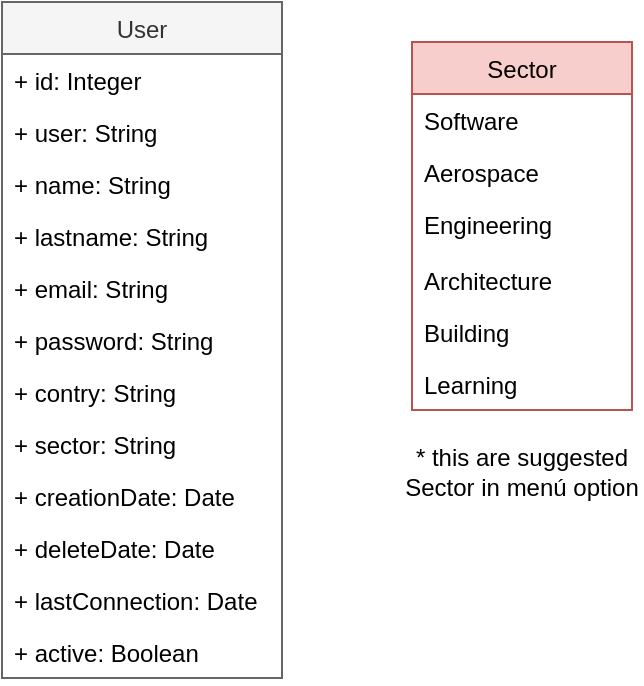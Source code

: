<mxfile version="13.9.9" type="device" pages="5"><diagram id="QeAQc4F-hPcIqbh7cnHb" name="User"><mxGraphModel dx="1422" dy="822" grid="1" gridSize="10" guides="1" tooltips="1" connect="1" arrows="1" fold="1" page="1" pageScale="1" pageWidth="1169" pageHeight="827" math="0" shadow="0"><root><mxCell id="2zKGR0snWp0ljGF1earu-0"/><mxCell id="2zKGR0snWp0ljGF1earu-1" parent="2zKGR0snWp0ljGF1earu-0"/><mxCell id="2zKGR0snWp0ljGF1earu-2" value="User" style="swimlane;fontStyle=0;childLayout=stackLayout;horizontal=1;startSize=26;fillColor=#f5f5f5;horizontalStack=0;resizeParent=1;resizeParentMax=0;resizeLast=0;collapsible=1;marginBottom=0;strokeColor=#666666;fontColor=#333333;" parent="2zKGR0snWp0ljGF1earu-1" vertex="1"><mxGeometry x="480" y="210" width="140" height="338" as="geometry"/></mxCell><mxCell id="2zKGR0snWp0ljGF1earu-3" value="+ id: Integer" style="text;strokeColor=none;fillColor=none;align=left;verticalAlign=top;spacingLeft=4;spacingRight=4;overflow=hidden;rotatable=0;points=[[0,0.5],[1,0.5]];portConstraint=eastwest;" parent="2zKGR0snWp0ljGF1earu-2" vertex="1"><mxGeometry y="26" width="140" height="26" as="geometry"/></mxCell><mxCell id="AiK3-rZizQGsiKXogumQ-0" value="+ user: String" style="text;strokeColor=none;fillColor=none;align=left;verticalAlign=top;spacingLeft=4;spacingRight=4;overflow=hidden;rotatable=0;points=[[0,0.5],[1,0.5]];portConstraint=eastwest;" parent="2zKGR0snWp0ljGF1earu-2" vertex="1"><mxGeometry y="52" width="140" height="26" as="geometry"/></mxCell><mxCell id="2zKGR0snWp0ljGF1earu-4" value="+ name: String" style="text;strokeColor=none;fillColor=none;align=left;verticalAlign=top;spacingLeft=4;spacingRight=4;overflow=hidden;rotatable=0;points=[[0,0.5],[1,0.5]];portConstraint=eastwest;" parent="2zKGR0snWp0ljGF1earu-2" vertex="1"><mxGeometry y="78" width="140" height="26" as="geometry"/></mxCell><mxCell id="2zKGR0snWp0ljGF1earu-5" value="+ lastname: String" style="text;strokeColor=none;fillColor=none;align=left;verticalAlign=top;spacingLeft=4;spacingRight=4;overflow=hidden;rotatable=0;points=[[0,0.5],[1,0.5]];portConstraint=eastwest;" parent="2zKGR0snWp0ljGF1earu-2" vertex="1"><mxGeometry y="104" width="140" height="26" as="geometry"/></mxCell><mxCell id="2zKGR0snWp0ljGF1earu-6" value="+ email: String" style="text;strokeColor=none;fillColor=none;align=left;verticalAlign=top;spacingLeft=4;spacingRight=4;overflow=hidden;rotatable=0;points=[[0,0.5],[1,0.5]];portConstraint=eastwest;" parent="2zKGR0snWp0ljGF1earu-2" vertex="1"><mxGeometry y="130" width="140" height="26" as="geometry"/></mxCell><mxCell id="2zKGR0snWp0ljGF1earu-7" value="+ password: String" style="text;strokeColor=none;fillColor=none;align=left;verticalAlign=top;spacingLeft=4;spacingRight=4;overflow=hidden;rotatable=0;points=[[0,0.5],[1,0.5]];portConstraint=eastwest;" parent="2zKGR0snWp0ljGF1earu-2" vertex="1"><mxGeometry y="156" width="140" height="26" as="geometry"/></mxCell><mxCell id="2zKGR0snWp0ljGF1earu-8" value="+ contry: String" style="text;strokeColor=none;fillColor=none;align=left;verticalAlign=top;spacingLeft=4;spacingRight=4;overflow=hidden;rotatable=0;points=[[0,0.5],[1,0.5]];portConstraint=eastwest;" parent="2zKGR0snWp0ljGF1earu-2" vertex="1"><mxGeometry y="182" width="140" height="26" as="geometry"/></mxCell><mxCell id="2zKGR0snWp0ljGF1earu-9" value="+ sector: String" style="text;strokeColor=none;fillColor=none;align=left;verticalAlign=top;spacingLeft=4;spacingRight=4;overflow=hidden;rotatable=0;points=[[0,0.5],[1,0.5]];portConstraint=eastwest;" parent="2zKGR0snWp0ljGF1earu-2" vertex="1"><mxGeometry y="208" width="140" height="26" as="geometry"/></mxCell><mxCell id="2zKGR0snWp0ljGF1earu-10" value="+ creationDate: Date" style="text;strokeColor=none;fillColor=none;align=left;verticalAlign=top;spacingLeft=4;spacingRight=4;overflow=hidden;rotatable=0;points=[[0,0.5],[1,0.5]];portConstraint=eastwest;" parent="2zKGR0snWp0ljGF1earu-2" vertex="1"><mxGeometry y="234" width="140" height="26" as="geometry"/></mxCell><mxCell id="2zKGR0snWp0ljGF1earu-11" value="+ deleteDate: Date" style="text;strokeColor=none;fillColor=none;align=left;verticalAlign=top;spacingLeft=4;spacingRight=4;overflow=hidden;rotatable=0;points=[[0,0.5],[1,0.5]];portConstraint=eastwest;" parent="2zKGR0snWp0ljGF1earu-2" vertex="1"><mxGeometry y="260" width="140" height="26" as="geometry"/></mxCell><mxCell id="Ho1nf7mjrh4tttkNBZVN-0" value="+ lastConnection: Date" style="text;strokeColor=none;fillColor=none;align=left;verticalAlign=top;spacingLeft=4;spacingRight=4;overflow=hidden;rotatable=0;points=[[0,0.5],[1,0.5]];portConstraint=eastwest;" vertex="1" parent="2zKGR0snWp0ljGF1earu-2"><mxGeometry y="286" width="140" height="26" as="geometry"/></mxCell><mxCell id="ekY28oJnOrsIZ8JPK1CQ-0" value="+ active: Boolean" style="text;strokeColor=none;fillColor=none;align=left;verticalAlign=top;spacingLeft=4;spacingRight=4;overflow=hidden;rotatable=0;points=[[0,0.5],[1,0.5]];portConstraint=eastwest;" vertex="1" parent="2zKGR0snWp0ljGF1earu-2"><mxGeometry y="312" width="140" height="26" as="geometry"/></mxCell><mxCell id="y8k6cLpCX_ZOD7Cq4UWS-0" value="Sector" style="swimlane;fontStyle=0;childLayout=stackLayout;horizontal=1;startSize=26;fillColor=#f8cecc;horizontalStack=0;resizeParent=1;resizeParentMax=0;resizeLast=0;collapsible=1;marginBottom=0;strokeColor=#b85450;" parent="2zKGR0snWp0ljGF1earu-1" vertex="1"><mxGeometry x="685" y="230" width="110" height="184" as="geometry"/></mxCell><mxCell id="y8k6cLpCX_ZOD7Cq4UWS-1" value="Software" style="text;strokeColor=none;fillColor=none;align=left;verticalAlign=top;spacingLeft=4;spacingRight=4;overflow=hidden;rotatable=0;points=[[0,0.5],[1,0.5]];portConstraint=eastwest;" parent="y8k6cLpCX_ZOD7Cq4UWS-0" vertex="1"><mxGeometry y="26" width="110" height="26" as="geometry"/></mxCell><mxCell id="y8k6cLpCX_ZOD7Cq4UWS-2" value="Aerospace" style="text;strokeColor=none;fillColor=none;align=left;verticalAlign=top;spacingLeft=4;spacingRight=4;overflow=hidden;rotatable=0;points=[[0,0.5],[1,0.5]];portConstraint=eastwest;" parent="y8k6cLpCX_ZOD7Cq4UWS-0" vertex="1"><mxGeometry y="52" width="110" height="26" as="geometry"/></mxCell><mxCell id="y8k6cLpCX_ZOD7Cq4UWS-3" value="Engineering" style="text;strokeColor=none;fillColor=none;align=left;verticalAlign=top;spacingLeft=4;spacingRight=4;overflow=hidden;rotatable=0;points=[[0,0.5],[1,0.5]];portConstraint=eastwest;" parent="y8k6cLpCX_ZOD7Cq4UWS-0" vertex="1"><mxGeometry y="78" width="110" height="28" as="geometry"/></mxCell><mxCell id="y8k6cLpCX_ZOD7Cq4UWS-4" value="Architecture" style="text;strokeColor=none;fillColor=none;align=left;verticalAlign=top;spacingLeft=4;spacingRight=4;overflow=hidden;rotatable=0;points=[[0,0.5],[1,0.5]];portConstraint=eastwest;" parent="y8k6cLpCX_ZOD7Cq4UWS-0" vertex="1"><mxGeometry y="106" width="110" height="26" as="geometry"/></mxCell><mxCell id="y8k6cLpCX_ZOD7Cq4UWS-5" value="Building" style="text;strokeColor=none;fillColor=none;align=left;verticalAlign=top;spacingLeft=4;spacingRight=4;overflow=hidden;rotatable=0;points=[[0,0.5],[1,0.5]];portConstraint=eastwest;" parent="y8k6cLpCX_ZOD7Cq4UWS-0" vertex="1"><mxGeometry y="132" width="110" height="26" as="geometry"/></mxCell><mxCell id="3b5VIFfI4n8Z-ocIUObY-0" value="Learning" style="text;strokeColor=none;fillColor=none;align=left;verticalAlign=top;spacingLeft=4;spacingRight=4;overflow=hidden;rotatable=0;points=[[0,0.5],[1,0.5]];portConstraint=eastwest;" parent="y8k6cLpCX_ZOD7Cq4UWS-0" vertex="1"><mxGeometry y="158" width="110" height="26" as="geometry"/></mxCell><mxCell id="y8k6cLpCX_ZOD7Cq4UWS-10" value="* this are suggested Sector in menú option" style="text;html=1;strokeColor=none;fillColor=none;align=center;verticalAlign=middle;whiteSpace=wrap;rounded=0;" parent="2zKGR0snWp0ljGF1earu-1" vertex="1"><mxGeometry x="680" y="430" width="120" height="30" as="geometry"/></mxCell></root></mxGraphModel></diagram><diagram id="zDwGq-0rWjnwstXiAQmH" name="Organization"><mxGraphModel dx="1422" dy="822" grid="1" gridSize="10" guides="1" tooltips="1" connect="1" arrows="1" fold="1" page="1" pageScale="1" pageWidth="1169" pageHeight="827" math="0" shadow="0"><root><mxCell id="0"/><mxCell id="1" parent="0"/><mxCell id="w6Fxamscwxf3SpJmZ4T3-1" value="Project" style="swimlane;fontStyle=0;childLayout=stackLayout;horizontal=1;startSize=26;fillColor=#f5f5f5;horizontalStack=0;resizeParent=1;resizeParentMax=0;resizeLast=0;collapsible=1;marginBottom=0;strokeColor=#666666;fontColor=#333333;" parent="1" vertex="1"><mxGeometry x="755" y="552" width="140" height="52" as="geometry"/></mxCell><mxCell id="ajEwqI18353GTU81wMMK-5" style="edgeStyle=orthogonalEdgeStyle;rounded=0;orthogonalLoop=1;jettySize=auto;html=1;endArrow=none;endFill=0;" parent="1" source="w6Fxamscwxf3SpJmZ4T3-7" target="w6Fxamscwxf3SpJmZ4T3-19" edge="1"><mxGeometry relative="1" as="geometry"/></mxCell><mxCell id="2QuMtqzEbBVjSWZZ6N-9-7" value="contains a" style="edgeLabel;html=1;align=center;verticalAlign=middle;resizable=0;points=[];" parent="ajEwqI18353GTU81wMMK-5" vertex="1" connectable="0"><mxGeometry x="-0.245" y="-3" relative="1" as="geometry"><mxPoint x="3" y="11" as="offset"/></mxGeometry></mxCell><mxCell id="w6Fxamscwxf3SpJmZ4T3-7" value="Organization" style="swimlane;fontStyle=0;childLayout=stackLayout;horizontal=1;startSize=26;fillColor=#f5f5f5;horizontalStack=0;resizeParent=1;resizeParentMax=0;resizeLast=0;collapsible=1;marginBottom=0;strokeColor=#666666;fontColor=#333333;" parent="1" vertex="1"><mxGeometry x="455" y="206" width="140" height="182" as="geometry"/></mxCell><mxCell id="w6Fxamscwxf3SpJmZ4T3-42" value="+ id: Integer" style="text;strokeColor=none;fillColor=none;align=left;verticalAlign=top;spacingLeft=4;spacingRight=4;overflow=hidden;rotatable=0;points=[[0,0.5],[1,0.5]];portConstraint=eastwest;" parent="w6Fxamscwxf3SpJmZ4T3-7" vertex="1"><mxGeometry y="26" width="140" height="26" as="geometry"/></mxCell><mxCell id="w6Fxamscwxf3SpJmZ4T3-8" value="+ name: String" style="text;strokeColor=none;fillColor=none;align=left;verticalAlign=top;spacingLeft=4;spacingRight=4;overflow=hidden;rotatable=0;points=[[0,0.5],[1,0.5]];portConstraint=eastwest;" parent="w6Fxamscwxf3SpJmZ4T3-7" vertex="1"><mxGeometry y="52" width="140" height="26" as="geometry"/></mxCell><mxCell id="w6Fxamscwxf3SpJmZ4T3-9" value="+ description: String" style="text;strokeColor=none;fillColor=none;align=left;verticalAlign=top;spacingLeft=4;spacingRight=4;overflow=hidden;rotatable=0;points=[[0,0.5],[1,0.5]];portConstraint=eastwest;" parent="w6Fxamscwxf3SpJmZ4T3-7" vertex="1"><mxGeometry y="78" width="140" height="26" as="geometry"/></mxCell><mxCell id="w6Fxamscwxf3SpJmZ4T3-17" value="+ sector: String" style="text;strokeColor=none;fillColor=none;align=left;verticalAlign=top;spacingLeft=4;spacingRight=4;overflow=hidden;rotatable=0;points=[[0,0.5],[1,0.5]];portConstraint=eastwest;" parent="w6Fxamscwxf3SpJmZ4T3-7" vertex="1"><mxGeometry y="104" width="140" height="26" as="geometry"/></mxCell><mxCell id="w6Fxamscwxf3SpJmZ4T3-11" value="+ creationDate: Date" style="text;strokeColor=none;fillColor=none;align=left;verticalAlign=top;spacingLeft=4;spacingRight=4;overflow=hidden;rotatable=0;points=[[0,0.5],[1,0.5]];portConstraint=eastwest;" parent="w6Fxamscwxf3SpJmZ4T3-7" vertex="1"><mxGeometry y="130" width="140" height="26" as="geometry"/></mxCell><mxCell id="w6Fxamscwxf3SpJmZ4T3-13" value="+ deleteDate: Date" style="text;strokeColor=none;fillColor=none;align=left;verticalAlign=top;spacingLeft=4;spacingRight=4;overflow=hidden;rotatable=0;points=[[0,0.5],[1,0.5]];portConstraint=eastwest;" parent="w6Fxamscwxf3SpJmZ4T3-7" vertex="1"><mxGeometry y="156" width="140" height="26" as="geometry"/></mxCell><mxCell id="w6Fxamscwxf3SpJmZ4T3-19" value="Team" style="swimlane;fontStyle=0;childLayout=stackLayout;horizontal=1;startSize=26;fillColor=#f5f5f5;horizontalStack=0;resizeParent=1;resizeParentMax=0;resizeLast=0;collapsible=1;marginBottom=0;strokeColor=#666666;fontColor=#333333;" parent="1" vertex="1"><mxGeometry x="455" y="498" width="140" height="156" as="geometry"/></mxCell><mxCell id="w6Fxamscwxf3SpJmZ4T3-41" value="+ id: Integer" style="text;strokeColor=none;fillColor=none;align=left;verticalAlign=top;spacingLeft=4;spacingRight=4;overflow=hidden;rotatable=0;points=[[0,0.5],[1,0.5]];portConstraint=eastwest;" parent="w6Fxamscwxf3SpJmZ4T3-19" vertex="1"><mxGeometry y="26" width="140" height="26" as="geometry"/></mxCell><mxCell id="w6Fxamscwxf3SpJmZ4T3-20" value="+ name: String" style="text;strokeColor=none;fillColor=none;align=left;verticalAlign=top;spacingLeft=4;spacingRight=4;overflow=hidden;rotatable=0;points=[[0,0.5],[1,0.5]];portConstraint=eastwest;" parent="w6Fxamscwxf3SpJmZ4T3-19" vertex="1"><mxGeometry y="52" width="140" height="26" as="geometry"/></mxCell><mxCell id="w6Fxamscwxf3SpJmZ4T3-21" value="+ description: String" style="text;strokeColor=none;fillColor=none;align=left;verticalAlign=top;spacingLeft=4;spacingRight=4;overflow=hidden;rotatable=0;points=[[0,0.5],[1,0.5]];portConstraint=eastwest;" parent="w6Fxamscwxf3SpJmZ4T3-19" vertex="1"><mxGeometry y="78" width="140" height="26" as="geometry"/></mxCell><mxCell id="w6Fxamscwxf3SpJmZ4T3-23" value="+ creationDate: Date" style="text;strokeColor=none;fillColor=none;align=left;verticalAlign=top;spacingLeft=4;spacingRight=4;overflow=hidden;rotatable=0;points=[[0,0.5],[1,0.5]];portConstraint=eastwest;" parent="w6Fxamscwxf3SpJmZ4T3-19" vertex="1"><mxGeometry y="104" width="140" height="26" as="geometry"/></mxCell><mxCell id="w6Fxamscwxf3SpJmZ4T3-25" value="+ deleteDate: Date" style="text;strokeColor=none;fillColor=none;align=left;verticalAlign=top;spacingLeft=4;spacingRight=4;overflow=hidden;rotatable=0;points=[[0,0.5],[1,0.5]];portConstraint=eastwest;" parent="w6Fxamscwxf3SpJmZ4T3-19" vertex="1"><mxGeometry y="130" width="140" height="26" as="geometry"/></mxCell><mxCell id="ajEwqI18353GTU81wMMK-6" style="edgeStyle=orthogonalEdgeStyle;rounded=0;orthogonalLoop=1;jettySize=auto;html=1;endArrow=none;endFill=0;" parent="1" target="w6Fxamscwxf3SpJmZ4T3-1" edge="1"><mxGeometry relative="1" as="geometry"><mxPoint x="595" y="578" as="sourcePoint"/><mxPoint x="760" y="578" as="targetPoint"/><Array as="points"/></mxGeometry></mxCell><mxCell id="2QuMtqzEbBVjSWZZ6N-9-8" value="related with" style="edgeLabel;html=1;align=center;verticalAlign=middle;resizable=0;points=[];" parent="ajEwqI18353GTU81wMMK-6" vertex="1" connectable="0"><mxGeometry x="0.292" y="-2" relative="1" as="geometry"><mxPoint x="-24" y="-3" as="offset"/></mxGeometry></mxCell><mxCell id="Bg-ncDs43IGmmwsWiRb1-3" value="1" style="text;html=1;align=center;verticalAlign=middle;resizable=0;points=[];autosize=1;" parent="1" vertex="1"><mxGeometry x="505" y="389" width="20" height="20" as="geometry"/></mxCell><mxCell id="Bg-ncDs43IGmmwsWiRb1-4" value="0..*" style="text;html=1;align=center;verticalAlign=middle;resizable=0;points=[];autosize=1;" parent="1" vertex="1"><mxGeometry x="525" y="478" width="30" height="20" as="geometry"/></mxCell><mxCell id="Bg-ncDs43IGmmwsWiRb1-5" value="1" style="text;html=1;align=center;verticalAlign=middle;resizable=0;points=[];autosize=1;" parent="1" vertex="1"><mxGeometry x="595" y="557" width="20" height="20" as="geometry"/></mxCell><mxCell id="Bg-ncDs43IGmmwsWiRb1-6" value="0..*" style="text;html=1;align=center;verticalAlign=middle;resizable=0;points=[];autosize=1;" parent="1" vertex="1"><mxGeometry x="725" y="577" width="30" height="20" as="geometry"/></mxCell><mxCell id="2QuMtqzEbBVjSWZZ6N-9-4" style="edgeStyle=orthogonalEdgeStyle;rounded=0;orthogonalLoop=1;jettySize=auto;html=1;endArrow=none;endFill=0;" parent="1" source="2QuMtqzEbBVjSWZZ6N-9-3" edge="1"><mxGeometry relative="1" as="geometry"><mxPoint x="455" y="340" as="targetPoint"/></mxGeometry></mxCell><mxCell id="2QuMtqzEbBVjSWZZ6N-9-5" value="managed by" style="edgeLabel;html=1;align=center;verticalAlign=middle;resizable=0;points=[];" parent="2QuMtqzEbBVjSWZZ6N-9-4" vertex="1" connectable="0"><mxGeometry x="-0.2" y="2" relative="1" as="geometry"><mxPoint x="16" y="2" as="offset"/></mxGeometry></mxCell><mxCell id="2QuMtqzEbBVjSWZZ6N-9-3" value="User" style="swimlane;fontStyle=0;childLayout=stackLayout;horizontal=1;startSize=26;fillColor=#f5f5f5;horizontalStack=0;resizeParent=1;resizeParentMax=0;resizeLast=0;collapsible=1;marginBottom=0;strokeColor=#666666;fontColor=#333333;" parent="1" vertex="1"><mxGeometry x="160" y="314" width="140" height="52" as="geometry"/></mxCell><mxCell id="2QuMtqzEbBVjSWZZ6N-9-9" value="1..*" style="text;html=1;align=center;verticalAlign=middle;resizable=0;points=[];autosize=1;" parent="1" vertex="1"><mxGeometry x="300" y="316" width="30" height="20" as="geometry"/></mxCell><mxCell id="2QuMtqzEbBVjSWZZ6N-9-10" value="0..*" style="text;html=1;align=center;verticalAlign=middle;resizable=0;points=[];autosize=1;" parent="1" vertex="1"><mxGeometry x="425" y="346" width="30" height="20" as="geometry"/></mxCell><mxCell id="oN6eHKCNNEaakS2BqbJ6-66" style="edgeStyle=orthogonalEdgeStyle;rounded=0;orthogonalLoop=1;jettySize=auto;html=1;endArrow=none;endFill=0;" parent="1" source="oN6eHKCNNEaakS2BqbJ6-68" edge="1"><mxGeometry relative="1" as="geometry"><mxPoint x="455" y="252" as="targetPoint"/></mxGeometry></mxCell><mxCell id="oN6eHKCNNEaakS2BqbJ6-67" value="admin" style="edgeLabel;html=1;align=center;verticalAlign=middle;resizable=0;points=[];" parent="oN6eHKCNNEaakS2BqbJ6-66" vertex="1" connectable="0"><mxGeometry x="-0.2" y="2" relative="1" as="geometry"><mxPoint x="16" y="2" as="offset"/></mxGeometry></mxCell><mxCell id="oN6eHKCNNEaakS2BqbJ6-68" value="User" style="swimlane;fontStyle=0;childLayout=stackLayout;horizontal=1;startSize=26;fillColor=#f5f5f5;horizontalStack=0;resizeParent=1;resizeParentMax=0;resizeLast=0;collapsible=1;marginBottom=0;strokeColor=#666666;fontColor=#333333;" parent="1" vertex="1"><mxGeometry x="160" y="226" width="140" height="52" as="geometry"/></mxCell><mxCell id="oN6eHKCNNEaakS2BqbJ6-69" value="1" style="text;html=1;align=center;verticalAlign=middle;resizable=0;points=[];autosize=1;" parent="1" vertex="1"><mxGeometry x="301" y="230" width="20" height="20" as="geometry"/></mxCell><mxCell id="oN6eHKCNNEaakS2BqbJ6-70" value="0..*" style="text;html=1;align=center;verticalAlign=middle;resizable=0;points=[];autosize=1;" parent="1" vertex="1"><mxGeometry x="425" y="258" width="30" height="20" as="geometry"/></mxCell><mxCell id="oN6eHKCNNEaakS2BqbJ6-71" style="edgeStyle=orthogonalEdgeStyle;rounded=0;orthogonalLoop=1;jettySize=auto;html=1;endArrow=none;endFill=0;" parent="1" source="oN6eHKCNNEaakS2BqbJ6-73" edge="1"><mxGeometry relative="1" as="geometry"><mxPoint x="455" y="624" as="targetPoint"/></mxGeometry></mxCell><mxCell id="oN6eHKCNNEaakS2BqbJ6-72" value="managed by" style="edgeLabel;html=1;align=center;verticalAlign=middle;resizable=0;points=[];" parent="oN6eHKCNNEaakS2BqbJ6-71" vertex="1" connectable="0"><mxGeometry x="-0.2" y="2" relative="1" as="geometry"><mxPoint x="16" y="2" as="offset"/></mxGeometry></mxCell><mxCell id="oN6eHKCNNEaakS2BqbJ6-73" value="User" style="swimlane;fontStyle=0;childLayout=stackLayout;horizontal=1;startSize=26;fillColor=#f5f5f5;horizontalStack=0;resizeParent=1;resizeParentMax=0;resizeLast=0;collapsible=1;marginBottom=0;strokeColor=#666666;fontColor=#333333;" parent="1" vertex="1"><mxGeometry x="160" y="598" width="140" height="52" as="geometry"/></mxCell><mxCell id="oN6eHKCNNEaakS2BqbJ6-74" value="1..*" style="text;html=1;align=center;verticalAlign=middle;resizable=0;points=[];autosize=1;" parent="1" vertex="1"><mxGeometry x="300" y="600" width="30" height="20" as="geometry"/></mxCell><mxCell id="oN6eHKCNNEaakS2BqbJ6-75" value="0..*" style="text;html=1;align=center;verticalAlign=middle;resizable=0;points=[];autosize=1;" parent="1" vertex="1"><mxGeometry x="425" y="630" width="30" height="20" as="geometry"/></mxCell><mxCell id="oN6eHKCNNEaakS2BqbJ6-76" style="edgeStyle=orthogonalEdgeStyle;rounded=0;orthogonalLoop=1;jettySize=auto;html=1;endArrow=none;endFill=0;" parent="1" source="oN6eHKCNNEaakS2BqbJ6-78" edge="1"><mxGeometry relative="1" as="geometry"><mxPoint x="455" y="536" as="targetPoint"/></mxGeometry></mxCell><mxCell id="oN6eHKCNNEaakS2BqbJ6-77" value="admin" style="edgeLabel;html=1;align=center;verticalAlign=middle;resizable=0;points=[];" parent="oN6eHKCNNEaakS2BqbJ6-76" vertex="1" connectable="0"><mxGeometry x="-0.2" y="2" relative="1" as="geometry"><mxPoint x="16" y="2" as="offset"/></mxGeometry></mxCell><mxCell id="oN6eHKCNNEaakS2BqbJ6-78" value="User" style="swimlane;fontStyle=0;childLayout=stackLayout;horizontal=1;startSize=26;fillColor=#f5f5f5;horizontalStack=0;resizeParent=1;resizeParentMax=0;resizeLast=0;collapsible=1;marginBottom=0;strokeColor=#666666;fontColor=#333333;" parent="1" vertex="1"><mxGeometry x="160" y="510" width="140" height="52" as="geometry"/></mxCell><mxCell id="oN6eHKCNNEaakS2BqbJ6-79" value="1" style="text;html=1;align=center;verticalAlign=middle;resizable=0;points=[];autosize=1;" parent="1" vertex="1"><mxGeometry x="301" y="514" width="20" height="20" as="geometry"/></mxCell><mxCell id="oN6eHKCNNEaakS2BqbJ6-80" value="0..*" style="text;html=1;align=center;verticalAlign=middle;resizable=0;points=[];autosize=1;" parent="1" vertex="1"><mxGeometry x="425" y="542" width="30" height="20" as="geometry"/></mxCell></root></mxGraphModel></diagram><diagram id="aAD5FpTcuQWorR2Qaccq" name="Project"><mxGraphModel dx="981" dy="567" grid="1" gridSize="10" guides="1" tooltips="1" connect="1" arrows="1" fold="1" page="1" pageScale="1" pageWidth="1169" pageHeight="827" math="0" shadow="0"><root><mxCell id="RVRJavgHBgiwfWzq-UEw-0"/><mxCell id="RVRJavgHBgiwfWzq-UEw-1" parent="RVRJavgHBgiwfWzq-UEw-0"/><mxCell id="tGUXG2Q5FtMyBdVq-VF6-19" style="edgeStyle=orthogonalEdgeStyle;rounded=0;orthogonalLoop=1;jettySize=auto;html=1;endArrow=none;endFill=0;" parent="RVRJavgHBgiwfWzq-UEw-1" source="tGUXG2Q5FtMyBdVq-VF6-4" target="tGUXG2Q5FtMyBdVq-VF6-11" edge="1"><mxGeometry relative="1" as="geometry"><Array as="points"><mxPoint x="420" y="380"/><mxPoint x="420" y="380"/></Array></mxGeometry></mxCell><mxCell id="WKVfi1PNk77kgd2Bz7KQ-0" value="segmented in" style="edgeLabel;html=1;align=center;verticalAlign=middle;resizable=0;points=[];" parent="tGUXG2Q5FtMyBdVq-VF6-19" vertex="1" connectable="0"><mxGeometry x="-0.279" y="-1" relative="1" as="geometry"><mxPoint x="0.97" y="8.43" as="offset"/></mxGeometry></mxCell><mxCell id="tGUXG2Q5FtMyBdVq-VF6-4" value="Project" style="swimlane;fontStyle=0;childLayout=stackLayout;horizontal=1;startSize=26;fillColor=#f5f5f5;horizontalStack=0;resizeParent=1;resizeParentMax=0;resizeLast=0;collapsible=1;marginBottom=0;strokeColor=#666666;fontColor=#333333;" parent="RVRJavgHBgiwfWzq-UEw-1" vertex="1"><mxGeometry x="350" y="167" width="140" height="182" as="geometry"/></mxCell><mxCell id="tGUXG2Q5FtMyBdVq-VF6-5" value="+ id: Integer" style="text;strokeColor=none;fillColor=none;align=left;verticalAlign=top;spacingLeft=4;spacingRight=4;overflow=hidden;rotatable=0;points=[[0,0.5],[1,0.5]];portConstraint=eastwest;" parent="tGUXG2Q5FtMyBdVq-VF6-4" vertex="1"><mxGeometry y="26" width="140" height="26" as="geometry"/></mxCell><mxCell id="tGUXG2Q5FtMyBdVq-VF6-6" value="+ name: String" style="text;strokeColor=none;fillColor=none;align=left;verticalAlign=top;spacingLeft=4;spacingRight=4;overflow=hidden;rotatable=0;points=[[0,0.5],[1,0.5]];portConstraint=eastwest;" parent="tGUXG2Q5FtMyBdVq-VF6-4" vertex="1"><mxGeometry y="52" width="140" height="26" as="geometry"/></mxCell><mxCell id="tGUXG2Q5FtMyBdVq-VF6-7" value="+ description: String" style="text;strokeColor=none;fillColor=none;align=left;verticalAlign=top;spacingLeft=4;spacingRight=4;overflow=hidden;rotatable=0;points=[[0,0.5],[1,0.5]];portConstraint=eastwest;" parent="tGUXG2Q5FtMyBdVq-VF6-4" vertex="1"><mxGeometry y="78" width="140" height="26" as="geometry"/></mxCell><mxCell id="tGUXG2Q5FtMyBdVq-VF6-8" value="+ creationDate: Date" style="text;strokeColor=none;fillColor=none;align=left;verticalAlign=top;spacingLeft=4;spacingRight=4;overflow=hidden;rotatable=0;points=[[0,0.5],[1,0.5]];portConstraint=eastwest;" parent="tGUXG2Q5FtMyBdVq-VF6-4" vertex="1"><mxGeometry y="104" width="140" height="26" as="geometry"/></mxCell><mxCell id="tGUXG2Q5FtMyBdVq-VF6-9" value="+ deleteDate: Date" style="text;strokeColor=none;fillColor=none;align=left;verticalAlign=top;spacingLeft=4;spacingRight=4;overflow=hidden;rotatable=0;points=[[0,0.5],[1,0.5]];portConstraint=eastwest;" parent="tGUXG2Q5FtMyBdVq-VF6-4" vertex="1"><mxGeometry y="130" width="140" height="26" as="geometry"/></mxCell><mxCell id="ut31IadHiWatfSfpS94V-8" value="+ active: Boolean" style="text;strokeColor=none;fillColor=none;align=left;verticalAlign=top;spacingLeft=4;spacingRight=4;overflow=hidden;rotatable=0;points=[[0,0.5],[1,0.5]];portConstraint=eastwest;" vertex="1" parent="tGUXG2Q5FtMyBdVq-VF6-4"><mxGeometry y="156" width="140" height="26" as="geometry"/></mxCell><mxCell id="tGUXG2Q5FtMyBdVq-VF6-11" value="Sprint" style="swimlane;fontStyle=0;childLayout=stackLayout;horizontal=1;startSize=26;fillColor=#f5f5f5;horizontalStack=0;resizeParent=1;resizeParentMax=0;resizeLast=0;collapsible=1;marginBottom=0;strokeColor=#666666;fontColor=#333333;" parent="RVRJavgHBgiwfWzq-UEw-1" vertex="1"><mxGeometry x="350" y="440" width="140" height="208" as="geometry"/></mxCell><mxCell id="tGUXG2Q5FtMyBdVq-VF6-12" value="+ id: Integer" style="text;strokeColor=none;fillColor=none;align=left;verticalAlign=top;spacingLeft=4;spacingRight=4;overflow=hidden;rotatable=0;points=[[0,0.5],[1,0.5]];portConstraint=eastwest;" parent="tGUXG2Q5FtMyBdVq-VF6-11" vertex="1"><mxGeometry y="26" width="140" height="26" as="geometry"/></mxCell><mxCell id="tGUXG2Q5FtMyBdVq-VF6-13" value="+ number: Integer" style="text;strokeColor=none;fillColor=none;align=left;verticalAlign=top;spacingLeft=4;spacingRight=4;overflow=hidden;rotatable=0;points=[[0,0.5],[1,0.5]];portConstraint=eastwest;" parent="tGUXG2Q5FtMyBdVq-VF6-11" vertex="1"><mxGeometry y="52" width="140" height="26" as="geometry"/></mxCell><mxCell id="tGUXG2Q5FtMyBdVq-VF6-14" value="+ description: String" style="text;strokeColor=none;fillColor=none;align=left;verticalAlign=top;spacingLeft=4;spacingRight=4;overflow=hidden;rotatable=0;points=[[0,0.5],[1,0.5]];portConstraint=eastwest;" parent="tGUXG2Q5FtMyBdVq-VF6-11" vertex="1"><mxGeometry y="78" width="140" height="26" as="geometry"/></mxCell><mxCell id="tGUXG2Q5FtMyBdVq-VF6-15" value="+ creationDate: Date" style="text;strokeColor=none;fillColor=none;align=left;verticalAlign=top;spacingLeft=4;spacingRight=4;overflow=hidden;rotatable=0;points=[[0,0.5],[1,0.5]];portConstraint=eastwest;" parent="tGUXG2Q5FtMyBdVq-VF6-11" vertex="1"><mxGeometry y="104" width="140" height="26" as="geometry"/></mxCell><mxCell id="tGUXG2Q5FtMyBdVq-VF6-16" value="+ estimatedDate: Date" style="text;strokeColor=none;fillColor=none;align=left;verticalAlign=top;spacingLeft=4;spacingRight=4;overflow=hidden;rotatable=0;points=[[0,0.5],[1,0.5]];portConstraint=eastwest;" parent="tGUXG2Q5FtMyBdVq-VF6-11" vertex="1"><mxGeometry y="130" width="140" height="26" as="geometry"/></mxCell><mxCell id="tGUXG2Q5FtMyBdVq-VF6-17" value="+ finalDate: Date" style="text;strokeColor=none;fillColor=none;align=left;verticalAlign=top;spacingLeft=4;spacingRight=4;overflow=hidden;rotatable=0;points=[[0,0.5],[1,0.5]];portConstraint=eastwest;" parent="tGUXG2Q5FtMyBdVq-VF6-11" vertex="1"><mxGeometry y="156" width="140" height="26" as="geometry"/></mxCell><mxCell id="tGUXG2Q5FtMyBdVq-VF6-18" value="+ deleteDate: Date" style="text;strokeColor=none;fillColor=none;align=left;verticalAlign=top;spacingLeft=4;spacingRight=4;overflow=hidden;rotatable=0;points=[[0,0.5],[1,0.5]];portConstraint=eastwest;" parent="tGUXG2Q5FtMyBdVq-VF6-11" vertex="1"><mxGeometry y="182" width="140" height="26" as="geometry"/></mxCell><mxCell id="WKVfi1PNk77kgd2Bz7KQ-1" value="0..*" style="text;html=1;align=center;verticalAlign=middle;resizable=0;points=[];autosize=1;" parent="RVRJavgHBgiwfWzq-UEw-1" vertex="1"><mxGeometry x="420" y="420" width="30" height="20" as="geometry"/></mxCell><mxCell id="WKVfi1PNk77kgd2Bz7KQ-2" value="1" style="text;html=1;align=center;verticalAlign=middle;resizable=0;points=[];autosize=1;" parent="RVRJavgHBgiwfWzq-UEw-1" vertex="1"><mxGeometry x="400" y="349" width="20" height="20" as="geometry"/></mxCell><mxCell id="ut31IadHiWatfSfpS94V-3" style="edgeStyle=orthogonalEdgeStyle;rounded=0;orthogonalLoop=1;jettySize=auto;html=1;endArrow=none;endFill=0;" edge="1" parent="RVRJavgHBgiwfWzq-UEw-1" source="ut31IadHiWatfSfpS94V-0" target="tGUXG2Q5FtMyBdVq-VF6-4"><mxGeometry relative="1" as="geometry"/></mxCell><mxCell id="ut31IadHiWatfSfpS94V-0" value="User2Project" style="swimlane;fontStyle=0;childLayout=stackLayout;horizontal=1;startSize=26;fillColor=#f5f5f5;horizontalStack=0;resizeParent=1;resizeParentMax=0;resizeLast=0;collapsible=1;marginBottom=0;strokeColor=#666666;fontColor=#333333;" vertex="1" parent="RVRJavgHBgiwfWzq-UEw-1"><mxGeometry x="610" y="232" width="140" height="52" as="geometry"/></mxCell><mxCell id="BiTMLqDBZJt_fFzJ_7in-0" value="+ role: Role" style="text;strokeColor=none;fillColor=none;align=left;verticalAlign=top;spacingLeft=4;spacingRight=4;overflow=hidden;rotatable=0;points=[[0,0.5],[1,0.5]];portConstraint=eastwest;" vertex="1" parent="ut31IadHiWatfSfpS94V-0"><mxGeometry y="26" width="140" height="26" as="geometry"/></mxCell><mxCell id="ut31IadHiWatfSfpS94V-2" style="edgeStyle=orthogonalEdgeStyle;rounded=0;orthogonalLoop=1;jettySize=auto;html=1;endArrow=none;endFill=0;" edge="1" parent="RVRJavgHBgiwfWzq-UEw-1" source="ut31IadHiWatfSfpS94V-1" target="ut31IadHiWatfSfpS94V-0"><mxGeometry relative="1" as="geometry"/></mxCell><mxCell id="ut31IadHiWatfSfpS94V-1" value="User" style="swimlane;fontStyle=0;childLayout=stackLayout;horizontal=1;startSize=26;fillColor=#f5f5f5;horizontalStack=0;resizeParent=1;resizeParentMax=0;resizeLast=0;collapsible=1;marginBottom=0;strokeColor=#666666;fontColor=#333333;" vertex="1" parent="RVRJavgHBgiwfWzq-UEw-1"><mxGeometry x="870" y="232" width="140" height="52" as="geometry"/></mxCell><mxCell id="ut31IadHiWatfSfpS94V-4" value="1" style="text;html=1;align=center;verticalAlign=middle;resizable=0;points=[];autosize=1;" vertex="1" parent="RVRJavgHBgiwfWzq-UEw-1"><mxGeometry x="490" y="240" width="20" height="20" as="geometry"/></mxCell><mxCell id="ut31IadHiWatfSfpS94V-5" value="0..*" style="text;html=1;align=center;verticalAlign=middle;resizable=0;points=[];autosize=1;" vertex="1" parent="RVRJavgHBgiwfWzq-UEw-1"><mxGeometry x="580" y="260" width="30" height="20" as="geometry"/></mxCell><mxCell id="ut31IadHiWatfSfpS94V-6" value="0..*" style="text;html=1;align=center;verticalAlign=middle;resizable=0;points=[];autosize=1;" vertex="1" parent="RVRJavgHBgiwfWzq-UEw-1"><mxGeometry x="750" y="240" width="30" height="20" as="geometry"/></mxCell><mxCell id="ut31IadHiWatfSfpS94V-7" value="1" style="text;html=1;align=center;verticalAlign=middle;resizable=0;points=[];autosize=1;" vertex="1" parent="RVRJavgHBgiwfWzq-UEw-1"><mxGeometry x="850" y="260" width="20" height="20" as="geometry"/></mxCell><mxCell id="VmlqvHY1eF0yngLuk13O-0" value="Role (Integer)" style="swimlane;fontStyle=0;childLayout=stackLayout;horizontal=1;startSize=26;fillColor=#f8cecc;horizontalStack=0;resizeParent=1;resizeParentMax=0;resizeLast=0;collapsible=1;marginBottom=0;strokeColor=#b85450;" vertex="1" parent="RVRJavgHBgiwfWzq-UEw-1"><mxGeometry x="632.5" y="314" width="95" height="106" as="geometry"/></mxCell><mxCell id="VmlqvHY1eF0yngLuk13O-1" value="0 -&gt; owner" style="text;strokeColor=none;fillColor=none;align=left;verticalAlign=top;spacingLeft=4;spacingRight=4;overflow=hidden;rotatable=0;points=[[0,0.5],[1,0.5]];portConstraint=eastwest;" vertex="1" parent="VmlqvHY1eF0yngLuk13O-0"><mxGeometry y="26" width="95" height="26" as="geometry"/></mxCell><mxCell id="VmlqvHY1eF0yngLuk13O-2" value="1 -&gt; admin" style="text;strokeColor=none;fillColor=none;align=left;verticalAlign=top;spacingLeft=4;spacingRight=4;overflow=hidden;rotatable=0;points=[[0,0.5],[1,0.5]];portConstraint=eastwest;" vertex="1" parent="VmlqvHY1eF0yngLuk13O-0"><mxGeometry y="52" width="95" height="26" as="geometry"/></mxCell><mxCell id="VmlqvHY1eF0yngLuk13O-3" value="2 -&gt; member" style="text;strokeColor=none;fillColor=none;align=left;verticalAlign=top;spacingLeft=4;spacingRight=4;overflow=hidden;rotatable=0;points=[[0,0.5],[1,0.5]];portConstraint=eastwest;" vertex="1" parent="VmlqvHY1eF0yngLuk13O-0"><mxGeometry y="78" width="95" height="28" as="geometry"/></mxCell></root></mxGraphModel></diagram><diagram id="G_lQ02foZiRS_ttFDROS" name="Task"><mxGraphModel dx="1422" dy="822" grid="1" gridSize="10" guides="1" tooltips="1" connect="1" arrows="1" fold="1" page="1" pageScale="1" pageWidth="1169" pageHeight="827" math="0" shadow="0"><root><mxCell id="XZcDxjMn0rTuX6lGpaNB-0"/><mxCell id="XZcDxjMn0rTuX6lGpaNB-1" parent="XZcDxjMn0rTuX6lGpaNB-0"/><mxCell id="Afzi70Qn-nY_K0bH_uMC-13" style="edgeStyle=orthogonalEdgeStyle;rounded=0;orthogonalLoop=1;jettySize=auto;html=1;endArrow=none;endFill=0;" parent="XZcDxjMn0rTuX6lGpaNB-1" source="A9wBE7K4LfLt-Qh232s6-0" target="Afzi70Qn-nY_K0bH_uMC-0" edge="1"><mxGeometry relative="1" as="geometry"/></mxCell><mxCell id="9oxIIsbKcyBZ_qQDift3-13" value="contained in" style="edgeLabel;html=1;align=center;verticalAlign=middle;resizable=0;points=[];" parent="Afzi70Qn-nY_K0bH_uMC-13" vertex="1" connectable="0"><mxGeometry x="-0.3" y="1" relative="1" as="geometry"><mxPoint x="-27" y="-2" as="offset"/></mxGeometry></mxCell><mxCell id="6d3-KO1ORZb59EKfzq6g-18" style="edgeStyle=orthogonalEdgeStyle;rounded=0;orthogonalLoop=1;jettySize=auto;html=1;endArrow=none;endFill=0;" parent="XZcDxjMn0rTuX6lGpaNB-1" source="A9wBE7K4LfLt-Qh232s6-0" target="6d3-KO1ORZb59EKfzq6g-0" edge="1"><mxGeometry relative="1" as="geometry"/></mxCell><mxCell id="Ipj21_HVQbiIlu3jNvsG-3" value="referenced from" style="edgeLabel;html=1;align=center;verticalAlign=middle;resizable=0;points=[];" parent="6d3-KO1ORZb59EKfzq6g-18" vertex="1" connectable="0"><mxGeometry x="0.227" relative="1" as="geometry"><mxPoint y="-9" as="offset"/></mxGeometry></mxCell><mxCell id="A9wBE7K4LfLt-Qh232s6-0" value="Task" style="swimlane;fontStyle=0;childLayout=stackLayout;horizontal=1;startSize=26;fillColor=#f5f5f5;horizontalStack=0;resizeParent=1;resizeParentMax=0;resizeLast=0;collapsible=1;marginBottom=0;strokeColor=#666666;fontColor=#333333;" parent="XZcDxjMn0rTuX6lGpaNB-1" vertex="1"><mxGeometry x="550" y="269" width="140" height="234" as="geometry"/></mxCell><mxCell id="A9wBE7K4LfLt-Qh232s6-1" value="+ id: Integer" style="text;strokeColor=none;fillColor=none;align=left;verticalAlign=top;spacingLeft=4;spacingRight=4;overflow=hidden;rotatable=0;points=[[0,0.5],[1,0.5]];portConstraint=eastwest;" parent="A9wBE7K4LfLt-Qh232s6-0" vertex="1"><mxGeometry y="26" width="140" height="26" as="geometry"/></mxCell><mxCell id="A9wBE7K4LfLt-Qh232s6-2" value="+ title: String" style="text;strokeColor=none;fillColor=none;align=left;verticalAlign=top;spacingLeft=4;spacingRight=4;overflow=hidden;rotatable=0;points=[[0,0.5],[1,0.5]];portConstraint=eastwest;" parent="A9wBE7K4LfLt-Qh232s6-0" vertex="1"><mxGeometry y="52" width="140" height="26" as="geometry"/></mxCell><mxCell id="A9wBE7K4LfLt-Qh232s6-3" value="+ description: String" style="text;strokeColor=none;fillColor=none;align=left;verticalAlign=top;spacingLeft=4;spacingRight=4;overflow=hidden;rotatable=0;points=[[0,0.5],[1,0.5]];portConstraint=eastwest;" parent="A9wBE7K4LfLt-Qh232s6-0" vertex="1"><mxGeometry y="78" width="140" height="26" as="geometry"/></mxCell><mxCell id="Afzi70Qn-nY_K0bH_uMC-11" value="+ estimatedTime: Date" style="text;strokeColor=none;fillColor=none;align=left;verticalAlign=top;spacingLeft=4;spacingRight=4;overflow=hidden;rotatable=0;points=[[0,0.5],[1,0.5]];portConstraint=eastwest;" parent="A9wBE7K4LfLt-Qh232s6-0" vertex="1"><mxGeometry y="104" width="140" height="26" as="geometry"/></mxCell><mxCell id="Afzi70Qn-nY_K0bH_uMC-12" value="+ priority: Integer" style="text;strokeColor=none;fillColor=none;align=left;verticalAlign=top;spacingLeft=4;spacingRight=4;overflow=hidden;rotatable=0;points=[[0,0.5],[1,0.5]];portConstraint=eastwest;" parent="A9wBE7K4LfLt-Qh232s6-0" vertex="1"><mxGeometry y="130" width="140" height="26" as="geometry"/></mxCell><mxCell id="A9wBE7K4LfLt-Qh232s6-4" value="+ creationDate: Date" style="text;strokeColor=none;fillColor=none;align=left;verticalAlign=top;spacingLeft=4;spacingRight=4;overflow=hidden;rotatable=0;points=[[0,0.5],[1,0.5]];portConstraint=eastwest;" parent="A9wBE7K4LfLt-Qh232s6-0" vertex="1"><mxGeometry y="156" width="140" height="26" as="geometry"/></mxCell><mxCell id="Afzi70Qn-nY_K0bH_uMC-9" value="+ modifiedDate: Date" style="text;strokeColor=none;fillColor=none;align=left;verticalAlign=top;spacingLeft=4;spacingRight=4;overflow=hidden;rotatable=0;points=[[0,0.5],[1,0.5]];portConstraint=eastwest;" parent="A9wBE7K4LfLt-Qh232s6-0" vertex="1"><mxGeometry y="182" width="140" height="26" as="geometry"/></mxCell><mxCell id="Afzi70Qn-nY_K0bH_uMC-6" value="+ orderColumn: Integer" style="text;strokeColor=none;fillColor=none;align=left;verticalAlign=top;spacingLeft=4;spacingRight=4;overflow=hidden;rotatable=0;points=[[0,0.5],[1,0.5]];portConstraint=eastwest;" parent="A9wBE7K4LfLt-Qh232s6-0" vertex="1"><mxGeometry y="208" width="140" height="26" as="geometry"/></mxCell><mxCell id="yeJQoj0OKYgIGGITSq8e-0" value="User" style="swimlane;fontStyle=0;childLayout=stackLayout;horizontal=1;startSize=26;fillColor=#f5f5f5;horizontalStack=0;resizeParent=1;resizeParentMax=0;resizeLast=0;collapsible=1;marginBottom=0;strokeColor=#666666;fontColor=#333333;" parent="XZcDxjMn0rTuX6lGpaNB-1" vertex="1"><mxGeometry x="850" y="440" width="140" height="52" as="geometry"/></mxCell><mxCell id="yeJQoj0OKYgIGGITSq8e-1" style="edgeStyle=orthogonalEdgeStyle;rounded=0;orthogonalLoop=1;jettySize=auto;html=1;endArrow=none;endFill=0;" parent="XZcDxjMn0rTuX6lGpaNB-1" source="A9wBE7K4LfLt-Qh232s6-0" target="yeJQoj0OKYgIGGITSq8e-0" edge="1"><mxGeometry relative="1" as="geometry"><mxPoint x="690" y="386" as="sourcePoint"/><Array as="points"><mxPoint x="760" y="466"/><mxPoint x="760" y="466"/></Array></mxGeometry></mxCell><mxCell id="yeJQoj0OKYgIGGITSq8e-2" value="asigned to" style="edgeLabel;html=1;align=center;verticalAlign=middle;resizable=0;points=[];" parent="yeJQoj0OKYgIGGITSq8e-1" vertex="1" connectable="0"><mxGeometry x="0.2" y="-1" relative="1" as="geometry"><mxPoint x="-16.19" y="-3" as="offset"/></mxGeometry></mxCell><mxCell id="yeJQoj0OKYgIGGITSq8e-3" value="0..*" style="edgeLabel;html=1;align=center;verticalAlign=middle;resizable=0;points=[];" parent="yeJQoj0OKYgIGGITSq8e-1" vertex="1" connectable="0"><mxGeometry x="0.697" y="-4" relative="1" as="geometry"><mxPoint x="14.29" y="6" as="offset"/></mxGeometry></mxCell><mxCell id="yeJQoj0OKYgIGGITSq8e-4" value="0..*" style="text;html=1;align=center;verticalAlign=middle;resizable=0;points=[];autosize=1;" parent="XZcDxjMn0rTuX6lGpaNB-1" vertex="1"><mxGeometry x="690" y="445" width="30" height="20" as="geometry"/></mxCell><mxCell id="Afzi70Qn-nY_K0bH_uMC-0" value="KanbanColumn" style="swimlane;fontStyle=0;childLayout=stackLayout;horizontal=1;startSize=26;fillColor=#f5f5f5;horizontalStack=0;resizeParent=1;resizeParentMax=0;resizeLast=0;collapsible=1;marginBottom=0;strokeColor=#666666;fontColor=#333333;" parent="XZcDxjMn0rTuX6lGpaNB-1" vertex="1"><mxGeometry x="260" y="321" width="140" height="130" as="geometry"/></mxCell><mxCell id="Afzi70Qn-nY_K0bH_uMC-1" value="+ id: Integer" style="text;strokeColor=none;fillColor=none;align=left;verticalAlign=top;spacingLeft=4;spacingRight=4;overflow=hidden;rotatable=0;points=[[0,0.5],[1,0.5]];portConstraint=eastwest;" parent="Afzi70Qn-nY_K0bH_uMC-0" vertex="1"><mxGeometry y="26" width="140" height="26" as="geometry"/></mxCell><mxCell id="Afzi70Qn-nY_K0bH_uMC-2" value="+ title: String" style="text;strokeColor=none;fillColor=none;align=left;verticalAlign=top;spacingLeft=4;spacingRight=4;overflow=hidden;rotatable=0;points=[[0,0.5],[1,0.5]];portConstraint=eastwest;" parent="Afzi70Qn-nY_K0bH_uMC-0" vertex="1"><mxGeometry y="52" width="140" height="26" as="geometry"/></mxCell><mxCell id="Afzi70Qn-nY_K0bH_uMC-3" value="+ color: Color" style="text;strokeColor=none;fillColor=none;align=left;verticalAlign=top;spacingLeft=4;spacingRight=4;overflow=hidden;rotatable=0;points=[[0,0.5],[1,0.5]];portConstraint=eastwest;" parent="Afzi70Qn-nY_K0bH_uMC-0" vertex="1"><mxGeometry y="78" width="140" height="26" as="geometry"/></mxCell><mxCell id="9oxIIsbKcyBZ_qQDift3-11" value="+ order: Integer" style="text;strokeColor=none;fillColor=none;align=left;verticalAlign=top;spacingLeft=4;spacingRight=4;overflow=hidden;rotatable=0;points=[[0,0.5],[1,0.5]];portConstraint=eastwest;" parent="Afzi70Qn-nY_K0bH_uMC-0" vertex="1"><mxGeometry y="104" width="140" height="26" as="geometry"/></mxCell><mxCell id="Afzi70Qn-nY_K0bH_uMC-10" style="edgeStyle=orthogonalEdgeStyle;rounded=0;orthogonalLoop=1;jettySize=auto;html=1;endArrow=none;endFill=0;" parent="XZcDxjMn0rTuX6lGpaNB-1" source="Afzi70Qn-nY_K0bH_uMC-5" target="Afzi70Qn-nY_K0bH_uMC-0" edge="1"><mxGeometry relative="1" as="geometry"/></mxCell><mxCell id="9oxIIsbKcyBZ_qQDift3-17" value="separated in" style="edgeLabel;html=1;align=center;verticalAlign=middle;resizable=0;points=[];" parent="Afzi70Qn-nY_K0bH_uMC-10" vertex="1" connectable="0"><mxGeometry x="0.212" y="1" relative="1" as="geometry"><mxPoint x="-1" y="-12" as="offset"/></mxGeometry></mxCell><mxCell id="Afzi70Qn-nY_K0bH_uMC-5" value="Sprint" style="swimlane;fontStyle=0;childLayout=stackLayout;horizontal=1;startSize=26;fillColor=#f5f5f5;horizontalStack=0;resizeParent=1;resizeParentMax=0;resizeLast=0;collapsible=1;marginBottom=0;strokeColor=#666666;fontColor=#333333;" parent="XZcDxjMn0rTuX6lGpaNB-1" vertex="1"><mxGeometry x="260" y="170" width="140" height="52" as="geometry"/></mxCell><mxCell id="Afzi70Qn-nY_K0bH_uMC-19" style="edgeStyle=orthogonalEdgeStyle;rounded=0;orthogonalLoop=1;jettySize=auto;html=1;endArrow=none;endFill=0;" parent="XZcDxjMn0rTuX6lGpaNB-1" source="Afzi70Qn-nY_K0bH_uMC-14" target="A9wBE7K4LfLt-Qh232s6-0" edge="1"><mxGeometry relative="1" as="geometry"/></mxCell><mxCell id="9oxIIsbKcyBZ_qQDift3-14" value="related with" style="edgeLabel;html=1;align=center;verticalAlign=middle;resizable=0;points=[];" parent="Afzi70Qn-nY_K0bH_uMC-19" vertex="1" connectable="0"><mxGeometry x="-0.362" y="4" relative="1" as="geometry"><mxPoint x="-4" y="15" as="offset"/></mxGeometry></mxCell><mxCell id="Afzi70Qn-nY_K0bH_uMC-14" value="Label" style="swimlane;fontStyle=0;childLayout=stackLayout;horizontal=1;startSize=26;fillColor=#f5f5f5;horizontalStack=0;resizeParent=1;resizeParentMax=0;resizeLast=0;collapsible=1;marginBottom=0;strokeColor=#666666;fontColor=#333333;" parent="XZcDxjMn0rTuX6lGpaNB-1" vertex="1"><mxGeometry x="550" y="90" width="140" height="78" as="geometry"/></mxCell><mxCell id="Afzi70Qn-nY_K0bH_uMC-15" value="+ id: Integer" style="text;strokeColor=none;fillColor=none;align=left;verticalAlign=top;spacingLeft=4;spacingRight=4;overflow=hidden;rotatable=0;points=[[0,0.5],[1,0.5]];portConstraint=eastwest;" parent="Afzi70Qn-nY_K0bH_uMC-14" vertex="1"><mxGeometry y="26" width="140" height="26" as="geometry"/></mxCell><mxCell id="Afzi70Qn-nY_K0bH_uMC-16" value="+ name: String" style="text;strokeColor=none;fillColor=none;align=left;verticalAlign=top;spacingLeft=4;spacingRight=4;overflow=hidden;rotatable=0;points=[[0,0.5],[1,0.5]];portConstraint=eastwest;" parent="Afzi70Qn-nY_K0bH_uMC-14" vertex="1"><mxGeometry y="52" width="140" height="26" as="geometry"/></mxCell><mxCell id="Afzi70Qn-nY_K0bH_uMC-20" value="1" style="text;html=1;align=center;verticalAlign=middle;resizable=0;points=[];autosize=1;" parent="XZcDxjMn0rTuX6lGpaNB-1" vertex="1"><mxGeometry x="405" y="365" width="20" height="20" as="geometry"/></mxCell><mxCell id="9oxIIsbKcyBZ_qQDift3-0" value="Color" style="swimlane;fontStyle=0;childLayout=stackLayout;horizontal=1;startSize=26;fillColor=#f8cecc;horizontalStack=0;resizeParent=1;resizeParentMax=0;resizeLast=0;collapsible=1;marginBottom=0;strokeColor=#b85450;" parent="XZcDxjMn0rTuX6lGpaNB-1" vertex="1"><mxGeometry x="100" y="269" width="110" height="240" as="geometry"/></mxCell><mxCell id="9oxIIsbKcyBZ_qQDift3-1" value="Black (default)" style="text;strokeColor=none;fillColor=none;align=left;verticalAlign=top;spacingLeft=4;spacingRight=4;overflow=hidden;rotatable=0;points=[[0,0.5],[1,0.5]];portConstraint=eastwest;" parent="9oxIIsbKcyBZ_qQDift3-0" vertex="1"><mxGeometry y="26" width="110" height="26" as="geometry"/></mxCell><mxCell id="9oxIIsbKcyBZ_qQDift3-2" value="White&#10;" style="text;strokeColor=none;fillColor=none;align=left;verticalAlign=top;spacingLeft=4;spacingRight=4;overflow=hidden;rotatable=0;points=[[0,0.5],[1,0.5]];portConstraint=eastwest;" parent="9oxIIsbKcyBZ_qQDift3-0" vertex="1"><mxGeometry y="52" width="110" height="26" as="geometry"/></mxCell><mxCell id="9oxIIsbKcyBZ_qQDift3-3" value="Red" style="text;strokeColor=none;fillColor=none;align=left;verticalAlign=top;spacingLeft=4;spacingRight=4;overflow=hidden;rotatable=0;points=[[0,0.5],[1,0.5]];portConstraint=eastwest;" parent="9oxIIsbKcyBZ_qQDift3-0" vertex="1"><mxGeometry y="78" width="110" height="28" as="geometry"/></mxCell><mxCell id="9oxIIsbKcyBZ_qQDift3-4" value="Blue" style="text;strokeColor=none;fillColor=none;align=left;verticalAlign=top;spacingLeft=4;spacingRight=4;overflow=hidden;rotatable=0;points=[[0,0.5],[1,0.5]];portConstraint=eastwest;" parent="9oxIIsbKcyBZ_qQDift3-0" vertex="1"><mxGeometry y="106" width="110" height="26" as="geometry"/></mxCell><mxCell id="9oxIIsbKcyBZ_qQDift3-5" value="Yellow" style="text;strokeColor=none;fillColor=none;align=left;verticalAlign=top;spacingLeft=4;spacingRight=4;overflow=hidden;rotatable=0;points=[[0,0.5],[1,0.5]];portConstraint=eastwest;" parent="9oxIIsbKcyBZ_qQDift3-0" vertex="1"><mxGeometry y="132" width="110" height="26" as="geometry"/></mxCell><mxCell id="9oxIIsbKcyBZ_qQDift3-6" value="Brown" style="text;strokeColor=none;fillColor=none;align=left;verticalAlign=top;spacingLeft=4;spacingRight=4;overflow=hidden;rotatable=0;points=[[0,0.5],[1,0.5]];portConstraint=eastwest;" parent="9oxIIsbKcyBZ_qQDift3-0" vertex="1"><mxGeometry y="158" width="110" height="26" as="geometry"/></mxCell><mxCell id="9oxIIsbKcyBZ_qQDift3-7" value="Green" style="text;strokeColor=none;fillColor=none;align=left;verticalAlign=top;spacingLeft=4;spacingRight=4;overflow=hidden;rotatable=0;points=[[0,0.5],[1,0.5]];portConstraint=eastwest;" parent="9oxIIsbKcyBZ_qQDift3-0" vertex="1"><mxGeometry y="184" width="110" height="28" as="geometry"/></mxCell><mxCell id="9oxIIsbKcyBZ_qQDift3-8" value="Cian" style="text;strokeColor=none;fillColor=none;align=left;verticalAlign=top;spacingLeft=4;spacingRight=4;overflow=hidden;rotatable=0;points=[[0,0.5],[1,0.5]];portConstraint=eastwest;" parent="9oxIIsbKcyBZ_qQDift3-0" vertex="1"><mxGeometry y="212" width="110" height="28" as="geometry"/></mxCell><mxCell id="9oxIIsbKcyBZ_qQDift3-12" value="0..*" style="text;html=1;align=center;verticalAlign=middle;resizable=0;points=[];autosize=1;" parent="XZcDxjMn0rTuX6lGpaNB-1" vertex="1"><mxGeometry x="520" y="392" width="30" height="20" as="geometry"/></mxCell><mxCell id="9oxIIsbKcyBZ_qQDift3-15" value="0..*" style="text;html=1;align=center;verticalAlign=middle;resizable=0;points=[];autosize=1;" parent="XZcDxjMn0rTuX6lGpaNB-1" vertex="1"><mxGeometry x="585" y="170" width="30" height="20" as="geometry"/></mxCell><mxCell id="9oxIIsbKcyBZ_qQDift3-16" value="0..*" style="text;html=1;align=center;verticalAlign=middle;resizable=0;points=[];autosize=1;" parent="XZcDxjMn0rTuX6lGpaNB-1" vertex="1"><mxGeometry x="620" y="249" width="30" height="20" as="geometry"/></mxCell><mxCell id="6d3-KO1ORZb59EKfzq6g-19" style="edgeStyle=orthogonalEdgeStyle;rounded=0;orthogonalLoop=1;jettySize=auto;html=1;endArrow=none;endFill=0;" parent="XZcDxjMn0rTuX6lGpaNB-1" source="6d3-KO1ORZb59EKfzq6g-0" target="yeJQoj0OKYgIGGITSq8e-0" edge="1"><mxGeometry relative="1" as="geometry"/></mxCell><mxCell id="Ipj21_HVQbiIlu3jNvsG-2" value="made by" style="edgeLabel;html=1;align=center;verticalAlign=middle;resizable=0;points=[];" parent="6d3-KO1ORZb59EKfzq6g-19" vertex="1" connectable="0"><mxGeometry x="-0.231" y="-2" relative="1" as="geometry"><mxPoint x="2" y="-4" as="offset"/></mxGeometry></mxCell><mxCell id="6d3-KO1ORZb59EKfzq6g-0" value="TaskStatus" style="swimlane;fontStyle=0;childLayout=stackLayout;horizontal=1;startSize=26;fillColor=#f5f5f5;horizontalStack=0;resizeParent=1;resizeParentMax=0;resizeLast=0;collapsible=1;marginBottom=0;strokeColor=#666666;fontColor=#333333;" parent="XZcDxjMn0rTuX6lGpaNB-1" vertex="1"><mxGeometry x="545" y="600" width="150" height="104" as="geometry"/></mxCell><mxCell id="6d3-KO1ORZb59EKfzq6g-1" value="+ id: Integer" style="text;strokeColor=none;fillColor=none;align=left;verticalAlign=top;spacingLeft=4;spacingRight=4;overflow=hidden;rotatable=0;points=[[0,0.5],[1,0.5]];portConstraint=eastwest;" parent="6d3-KO1ORZb59EKfzq6g-0" vertex="1"><mxGeometry y="26" width="150" height="26" as="geometry"/></mxCell><mxCell id="6d3-KO1ORZb59EKfzq6g-2" value="+ taskStatus: TaskStatus" style="text;strokeColor=none;fillColor=none;align=left;verticalAlign=top;spacingLeft=4;spacingRight=4;overflow=hidden;rotatable=0;points=[[0,0.5],[1,0.5]];portConstraint=eastwest;" parent="6d3-KO1ORZb59EKfzq6g-0" vertex="1"><mxGeometry y="52" width="150" height="26" as="geometry"/></mxCell><mxCell id="6d3-KO1ORZb59EKfzq6g-3" value="+ date: Date" style="text;strokeColor=none;fillColor=none;align=left;verticalAlign=top;spacingLeft=4;spacingRight=4;overflow=hidden;rotatable=0;points=[[0,0.5],[1,0.5]];portConstraint=eastwest;" parent="6d3-KO1ORZb59EKfzq6g-0" vertex="1"><mxGeometry y="78" width="150" height="26" as="geometry"/></mxCell><mxCell id="6d3-KO1ORZb59EKfzq6g-17" style="edgeStyle=orthogonalEdgeStyle;rounded=0;orthogonalLoop=1;jettySize=auto;html=1;endArrow=none;endFill=0;" parent="XZcDxjMn0rTuX6lGpaNB-1" source="6d3-KO1ORZb59EKfzq6g-10" target="yeJQoj0OKYgIGGITSq8e-0" edge="1"><mxGeometry relative="1" as="geometry"/></mxCell><mxCell id="6d3-KO1ORZb59EKfzq6g-10" value="Comment" style="swimlane;fontStyle=0;childLayout=stackLayout;horizontal=1;startSize=26;fillColor=#f5f5f5;horizontalStack=0;resizeParent=1;resizeParentMax=0;resizeLast=0;collapsible=1;marginBottom=0;strokeColor=#666666;fontColor=#333333;" parent="XZcDxjMn0rTuX6lGpaNB-1" vertex="1"><mxGeometry x="845" y="130" width="150" height="156" as="geometry"/></mxCell><mxCell id="6d3-KO1ORZb59EKfzq6g-11" value="+ id: Integer" style="text;strokeColor=none;fillColor=none;align=left;verticalAlign=top;spacingLeft=4;spacingRight=4;overflow=hidden;rotatable=0;points=[[0,0.5],[1,0.5]];portConstraint=eastwest;" parent="6d3-KO1ORZb59EKfzq6g-10" vertex="1"><mxGeometry y="26" width="150" height="26" as="geometry"/></mxCell><mxCell id="6d3-KO1ORZb59EKfzq6g-12" value="+ title: String" style="text;strokeColor=none;fillColor=none;align=left;verticalAlign=top;spacingLeft=4;spacingRight=4;overflow=hidden;rotatable=0;points=[[0,0.5],[1,0.5]];portConstraint=eastwest;" parent="6d3-KO1ORZb59EKfzq6g-10" vertex="1"><mxGeometry y="52" width="150" height="26" as="geometry"/></mxCell><mxCell id="6d3-KO1ORZb59EKfzq6g-13" value="+ description: String" style="text;strokeColor=none;fillColor=none;align=left;verticalAlign=top;spacingLeft=4;spacingRight=4;overflow=hidden;rotatable=0;points=[[0,0.5],[1,0.5]];portConstraint=eastwest;" parent="6d3-KO1ORZb59EKfzq6g-10" vertex="1"><mxGeometry y="78" width="150" height="26" as="geometry"/></mxCell><mxCell id="6d3-KO1ORZb59EKfzq6g-14" value="+ creationDate: Date" style="text;strokeColor=none;fillColor=none;align=left;verticalAlign=top;spacingLeft=4;spacingRight=4;overflow=hidden;rotatable=0;points=[[0,0.5],[1,0.5]];portConstraint=eastwest;" parent="6d3-KO1ORZb59EKfzq6g-10" vertex="1"><mxGeometry y="104" width="150" height="26" as="geometry"/></mxCell><mxCell id="6d3-KO1ORZb59EKfzq6g-15" value="+ modificationDate: Date" style="text;strokeColor=none;fillColor=none;align=left;verticalAlign=top;spacingLeft=4;spacingRight=4;overflow=hidden;rotatable=0;points=[[0,0.5],[1,0.5]];portConstraint=eastwest;" parent="6d3-KO1ORZb59EKfzq6g-10" vertex="1"><mxGeometry y="130" width="150" height="26" as="geometry"/></mxCell><mxCell id="6d3-KO1ORZb59EKfzq6g-16" style="edgeStyle=orthogonalEdgeStyle;rounded=0;orthogonalLoop=1;jettySize=auto;html=1;exitX=1;exitY=0.5;exitDx=0;exitDy=0;endArrow=none;endFill=0;" parent="XZcDxjMn0rTuX6lGpaNB-1" source="A9wBE7K4LfLt-Qh232s6-1" target="6d3-KO1ORZb59EKfzq6g-10" edge="1"><mxGeometry relative="1" as="geometry"><Array as="points"><mxPoint x="780" y="308"/><mxPoint x="780" y="208"/></Array></mxGeometry></mxCell><mxCell id="Ipj21_HVQbiIlu3jNvsG-0" value="1" style="text;html=1;align=center;verticalAlign=middle;resizable=0;points=[];autosize=1;" parent="XZcDxjMn0rTuX6lGpaNB-1" vertex="1"><mxGeometry x="695" y="630" width="20" height="20" as="geometry"/></mxCell><mxCell id="Ipj21_HVQbiIlu3jNvsG-1" value="1" style="text;html=1;align=center;verticalAlign=middle;resizable=0;points=[];autosize=1;" parent="XZcDxjMn0rTuX6lGpaNB-1" vertex="1"><mxGeometry x="920" y="492" width="20" height="20" as="geometry"/></mxCell></root></mxGraphModel></diagram><diagram id="LRoCPk1dUXig2-g-pJPX" name="Time"><mxGraphModel dx="1422" dy="823" grid="1" gridSize="10" guides="1" tooltips="1" connect="1" arrows="1" fold="1" page="1" pageScale="1" pageWidth="1169" pageHeight="827" math="0" shadow="0"><root><mxCell id="1pxeJ3GIyMxudriQNtqV-0"/><mxCell id="1pxeJ3GIyMxudriQNtqV-1" parent="1pxeJ3GIyMxudriQNtqV-0"/><mxCell id="bBXRlS9V02danq-RYI1l-3" value="" style="rounded=1;whiteSpace=wrap;html=1;fillColor=#f5f5f5;strokeColor=#666666;fontColor=#333333;" parent="1pxeJ3GIyMxudriQNtqV-1" vertex="1"><mxGeometry x="230" y="40" width="670" height="180" as="geometry"/></mxCell><mxCell id="bBXRlS9V02danq-RYI1l-1" style="edgeStyle=orthogonalEdgeStyle;rounded=0;orthogonalLoop=1;jettySize=auto;html=1;endArrow=none;endFill=0;" parent="1pxeJ3GIyMxudriQNtqV-1" source="1pxeJ3GIyMxudriQNtqV-2" target="1pxeJ3GIyMxudriQNtqV-7" edge="1"><mxGeometry relative="1" as="geometry"/></mxCell><mxCell id="1pxeJ3GIyMxudriQNtqV-2" value="User" style="swimlane;fontStyle=0;childLayout=stackLayout;horizontal=1;startSize=26;fillColor=#f5f5f5;horizontalStack=0;resizeParent=1;resizeParentMax=0;resizeLast=0;collapsible=1;marginBottom=0;strokeColor=#666666;fontColor=#333333;" parent="1pxeJ3GIyMxudriQNtqV-1" vertex="1"><mxGeometry x="740" y="450" width="140" height="52" as="geometry"/></mxCell><mxCell id="1pxeJ3GIyMxudriQNtqV-7" value="Time" style="swimlane;fontStyle=0;childLayout=stackLayout;horizontal=1;startSize=26;fillColor=#f5f5f5;horizontalStack=0;resizeParent=1;resizeParentMax=0;resizeLast=0;collapsible=1;marginBottom=0;strokeColor=#666666;fontColor=#333333;" parent="1pxeJ3GIyMxudriQNtqV-1" vertex="1"><mxGeometry x="455" y="394" width="140" height="164" as="geometry"/></mxCell><mxCell id="1pxeJ3GIyMxudriQNtqV-10" value="+ lastAction: Action" style="text;strokeColor=none;fillColor=none;align=left;verticalAlign=top;spacingLeft=4;spacingRight=4;overflow=hidden;rotatable=0;points=[[0,0.5],[1,0.5]];portConstraint=eastwest;" parent="1pxeJ3GIyMxudriQNtqV-7" vertex="1"><mxGeometry y="26" width="140" height="26" as="geometry"/></mxCell><mxCell id="mn28iehRNb0I-QlQqNh9-19" value="+ startTime: DateTime" style="text;strokeColor=none;fillColor=none;align=left;verticalAlign=top;spacingLeft=4;spacingRight=4;overflow=hidden;rotatable=0;points=[[0,0.5],[1,0.5]];portConstraint=eastwest;" parent="1pxeJ3GIyMxudriQNtqV-7" vertex="1"><mxGeometry y="52" width="140" height="28" as="geometry"/></mxCell><mxCell id="mn28iehRNb0I-QlQqNh9-20" value="+ finishTime: DateTime" style="text;strokeColor=none;fillColor=none;align=left;verticalAlign=top;spacingLeft=4;spacingRight=4;overflow=hidden;rotatable=0;points=[[0,0.5],[1,0.5]];portConstraint=eastwest;" parent="1pxeJ3GIyMxudriQNtqV-7" vertex="1"><mxGeometry y="80" width="140" height="28" as="geometry"/></mxCell><mxCell id="1pxeJ3GIyMxudriQNtqV-9" value="+ time: Time" style="text;strokeColor=none;fillColor=none;align=left;verticalAlign=top;spacingLeft=4;spacingRight=4;overflow=hidden;rotatable=0;points=[[0,0.5],[1,0.5]];portConstraint=eastwest;" parent="1pxeJ3GIyMxudriQNtqV-7" vertex="1"><mxGeometry y="108" width="140" height="28" as="geometry"/></mxCell><mxCell id="GCZdVy4nXjA9gzbXJ3K0-2" value="+ description: String" style="text;strokeColor=none;fillColor=none;align=left;verticalAlign=top;spacingLeft=4;spacingRight=4;overflow=hidden;rotatable=0;points=[[0,0.5],[1,0.5]];portConstraint=eastwest;" parent="1pxeJ3GIyMxudriQNtqV-7" vertex="1"><mxGeometry y="136" width="140" height="28" as="geometry"/></mxCell><mxCell id="bBXRlS9V02danq-RYI1l-2" style="edgeStyle=orthogonalEdgeStyle;rounded=0;orthogonalLoop=1;jettySize=auto;html=1;endArrow=none;endFill=0;" parent="1pxeJ3GIyMxudriQNtqV-1" source="1pxeJ3GIyMxudriQNtqV-11" edge="1"><mxGeometry relative="1" as="geometry"><mxPoint x="525" y="558" as="targetPoint"/></mxGeometry></mxCell><mxCell id="1pxeJ3GIyMxudriQNtqV-11" value="Task" style="swimlane;fontStyle=0;childLayout=stackLayout;horizontal=1;startSize=26;fillColor=#f5f5f5;horizontalStack=0;resizeParent=1;resizeParentMax=0;resizeLast=0;collapsible=1;marginBottom=0;strokeColor=#666666;fontColor=#333333;" parent="1pxeJ3GIyMxudriQNtqV-1" vertex="1"><mxGeometry x="455" y="638" width="140" height="52" as="geometry"/></mxCell><mxCell id="1pxeJ3GIyMxudriQNtqV-12" value="Action" style="swimlane;fontStyle=0;childLayout=stackLayout;horizontal=1;startSize=26;fillColor=#f8cecc;horizontalStack=0;resizeParent=1;resizeParentMax=0;resizeLast=0;collapsible=1;marginBottom=0;strokeColor=#b85450;" parent="1pxeJ3GIyMxudriQNtqV-1" vertex="1"><mxGeometry x="315" y="350" width="75" height="260" as="geometry"/></mxCell><mxCell id="1pxeJ3GIyMxudriQNtqV-13" value="Unasigned" style="text;strokeColor=none;fillColor=none;align=left;verticalAlign=top;spacingLeft=4;spacingRight=4;overflow=hidden;rotatable=0;points=[[0,0.5],[1,0.5]];portConstraint=eastwest;" parent="1pxeJ3GIyMxudriQNtqV-12" vertex="1"><mxGeometry y="26" width="75" height="26" as="geometry"/></mxCell><mxCell id="1pxeJ3GIyMxudriQNtqV-15" value="Break" style="text;strokeColor=none;fillColor=none;align=left;verticalAlign=top;spacingLeft=4;spacingRight=4;overflow=hidden;rotatable=0;points=[[0,0.5],[1,0.5]];portConstraint=eastwest;" parent="1pxeJ3GIyMxudriQNtqV-12" vertex="1"><mxGeometry y="52" width="75" height="26" as="geometry"/></mxCell><mxCell id="1pxeJ3GIyMxudriQNtqV-16" value="Breakfast" style="text;strokeColor=none;fillColor=none;align=left;verticalAlign=top;spacingLeft=4;spacingRight=4;overflow=hidden;rotatable=0;points=[[0,0.5],[1,0.5]];portConstraint=eastwest;" parent="1pxeJ3GIyMxudriQNtqV-12" vertex="1"><mxGeometry y="78" width="75" height="26" as="geometry"/></mxCell><mxCell id="1pxeJ3GIyMxudriQNtqV-17" value="Lunch" style="text;strokeColor=none;fillColor=none;align=left;verticalAlign=top;spacingLeft=4;spacingRight=4;overflow=hidden;rotatable=0;points=[[0,0.5],[1,0.5]];portConstraint=eastwest;" parent="1pxeJ3GIyMxudriQNtqV-12" vertex="1"><mxGeometry y="104" width="75" height="26" as="geometry"/></mxCell><mxCell id="1pxeJ3GIyMxudriQNtqV-18" value="Dinner" style="text;strokeColor=none;fillColor=none;align=left;verticalAlign=top;spacingLeft=4;spacingRight=4;overflow=hidden;rotatable=0;points=[[0,0.5],[1,0.5]];portConstraint=eastwest;" parent="1pxeJ3GIyMxudriQNtqV-12" vertex="1"><mxGeometry y="130" width="75" height="26" as="geometry"/></mxCell><mxCell id="1pxeJ3GIyMxudriQNtqV-19" value="Meeting" style="text;strokeColor=none;fillColor=none;align=left;verticalAlign=top;spacingLeft=4;spacingRight=4;overflow=hidden;rotatable=0;points=[[0,0.5],[1,0.5]];portConstraint=eastwest;" parent="1pxeJ3GIyMxudriQNtqV-12" vertex="1"><mxGeometry y="156" width="75" height="26" as="geometry"/></mxCell><mxCell id="1pxeJ3GIyMxudriQNtqV-20" value="WC" style="text;strokeColor=none;fillColor=none;align=left;verticalAlign=top;spacingLeft=4;spacingRight=4;overflow=hidden;rotatable=0;points=[[0,0.5],[1,0.5]];portConstraint=eastwest;" parent="1pxeJ3GIyMxudriQNtqV-12" vertex="1"><mxGeometry y="182" width="75" height="26" as="geometry"/></mxCell><mxCell id="1pxeJ3GIyMxudriQNtqV-22" value="Cigar" style="text;strokeColor=none;fillColor=none;align=left;verticalAlign=top;spacingLeft=4;spacingRight=4;overflow=hidden;rotatable=0;points=[[0,0.5],[1,0.5]];portConstraint=eastwest;" parent="1pxeJ3GIyMxudriQNtqV-12" vertex="1"><mxGeometry y="208" width="75" height="26" as="geometry"/></mxCell><mxCell id="1pxeJ3GIyMxudriQNtqV-21" value="Other" style="text;strokeColor=none;fillColor=none;align=left;verticalAlign=top;spacingLeft=4;spacingRight=4;overflow=hidden;rotatable=0;points=[[0,0.5],[1,0.5]];portConstraint=eastwest;" parent="1pxeJ3GIyMxudriQNtqV-12" vertex="1"><mxGeometry y="234" width="75" height="26" as="geometry"/></mxCell><mxCell id="bBXRlS9V02danq-RYI1l-0" style="edgeStyle=orthogonalEdgeStyle;rounded=0;orthogonalLoop=1;jettySize=auto;html=1;endArrow=none;endFill=0;" parent="1pxeJ3GIyMxudriQNtqV-1" source="gPsyHNDKJTXtkfMurlgX-4" target="1pxeJ3GIyMxudriQNtqV-7" edge="1"><mxGeometry relative="1" as="geometry"/></mxCell><mxCell id="bBXRlS9V02danq-RYI1l-8" value="asociated with" style="edgeLabel;html=1;align=center;verticalAlign=middle;resizable=0;points=[];" parent="bBXRlS9V02danq-RYI1l-0" vertex="1" connectable="0"><mxGeometry x="-0.209" y="1" relative="1" as="geometry"><mxPoint x="-1" y="8.59" as="offset"/></mxGeometry></mxCell><mxCell id="gPsyHNDKJTXtkfMurlgX-4" value="Project" style="swimlane;fontStyle=0;childLayout=stackLayout;horizontal=1;startSize=26;fillColor=#f5f5f5;horizontalStack=0;resizeParent=1;resizeParentMax=0;resizeLast=0;collapsible=1;marginBottom=0;strokeColor=#666666;fontColor=#333333;" parent="1pxeJ3GIyMxudriQNtqV-1" vertex="1"><mxGeometry x="455" y="260" width="140" height="52" as="geometry"/></mxCell><mxCell id="mn28iehRNb0I-QlQqNh9-0" value="" style="rounded=0;whiteSpace=wrap;html=1;fillColor=#ffe6cc;strokeColor=#d79b00;" parent="1pxeJ3GIyMxudriQNtqV-1" vertex="1"><mxGeometry x="275" y="130" width="570" height="10" as="geometry"/></mxCell><mxCell id="mn28iehRNb0I-QlQqNh9-2" value="" style="endArrow=classic;html=1;entryX=0.076;entryY=-0.1;entryDx=0;entryDy=0;entryPerimeter=0;" parent="1pxeJ3GIyMxudriQNtqV-1" edge="1"><mxGeometry width="50" height="50" relative="1" as="geometry"><mxPoint x="305.32" y="91" as="sourcePoint"/><mxPoint x="305.0" y="130" as="targetPoint"/></mxGeometry></mxCell><mxCell id="mn28iehRNb0I-QlQqNh9-3" value="" style="endArrow=classic;html=1;entryX=0.076;entryY=-0.1;entryDx=0;entryDy=0;entryPerimeter=0;" parent="1pxeJ3GIyMxudriQNtqV-1" edge="1"><mxGeometry width="50" height="50" relative="1" as="geometry"><mxPoint x="445.32" y="91" as="sourcePoint"/><mxPoint x="445.0" y="130" as="targetPoint"/></mxGeometry></mxCell><mxCell id="mn28iehRNb0I-QlQqNh9-4" value="" style="endArrow=classic;html=1;entryX=0.076;entryY=-0.1;entryDx=0;entryDy=0;entryPerimeter=0;" parent="1pxeJ3GIyMxudriQNtqV-1" edge="1"><mxGeometry width="50" height="50" relative="1" as="geometry"><mxPoint x="825.32" y="91" as="sourcePoint"/><mxPoint x="825" y="130" as="targetPoint"/></mxGeometry></mxCell><mxCell id="mn28iehRNb0I-QlQqNh9-6" value="" style="endArrow=classic;html=1;entryX=0.076;entryY=-0.1;entryDx=0;entryDy=0;entryPerimeter=0;" parent="1pxeJ3GIyMxudriQNtqV-1" edge="1"><mxGeometry width="50" height="50" relative="1" as="geometry"><mxPoint x="625.32" y="91" as="sourcePoint"/><mxPoint x="625.0" y="130" as="targetPoint"/></mxGeometry></mxCell><mxCell id="mn28iehRNb0I-QlQqNh9-7" value="Start" style="text;html=1;align=center;verticalAlign=middle;resizable=0;points=[];autosize=1;" parent="1pxeJ3GIyMxudriQNtqV-1" vertex="1"><mxGeometry x="285" y="70" width="40" height="20" as="geometry"/></mxCell><mxCell id="mn28iehRNb0I-QlQqNh9-8" value="Breakfast" style="text;html=1;align=center;verticalAlign=middle;resizable=0;points=[];autosize=1;" parent="1pxeJ3GIyMxudriQNtqV-1" vertex="1"><mxGeometry x="410" y="70" width="70" height="20" as="geometry"/></mxCell><mxCell id="mn28iehRNb0I-QlQqNh9-9" value="Task-01" style="text;html=1;align=center;verticalAlign=middle;resizable=0;points=[];autosize=1;" parent="1pxeJ3GIyMxudriQNtqV-1" vertex="1"><mxGeometry x="593" y="70" width="60" height="20" as="geometry"/></mxCell><mxCell id="mn28iehRNb0I-QlQqNh9-10" value="Stop" style="text;html=1;align=center;verticalAlign=middle;resizable=0;points=[];autosize=1;" parent="1pxeJ3GIyMxudriQNtqV-1" vertex="1"><mxGeometry x="805" y="70" width="40" height="20" as="geometry"/></mxCell><mxCell id="mn28iehRNb0I-QlQqNh9-12" value="" style="endArrow=classic;startArrow=classic;html=1;" parent="1pxeJ3GIyMxudriQNtqV-1" edge="1"><mxGeometry width="50" height="50" relative="1" as="geometry"><mxPoint x="305" y="160" as="sourcePoint"/><mxPoint x="445" y="160" as="targetPoint"/></mxGeometry></mxCell><mxCell id="mn28iehRNb0I-QlQqNh9-13" value="" style="endArrow=classic;startArrow=classic;html=1;" parent="1pxeJ3GIyMxudriQNtqV-1" edge="1"><mxGeometry width="50" height="50" relative="1" as="geometry"><mxPoint x="445" y="160" as="sourcePoint"/><mxPoint x="625" y="160" as="targetPoint"/></mxGeometry></mxCell><mxCell id="mn28iehRNb0I-QlQqNh9-14" value="" style="endArrow=classic;startArrow=classic;html=1;" parent="1pxeJ3GIyMxudriQNtqV-1" edge="1"><mxGeometry width="50" height="50" relative="1" as="geometry"><mxPoint x="625" y="160" as="sourcePoint"/><mxPoint x="825" y="160" as="targetPoint"/></mxGeometry></mxCell><mxCell id="mn28iehRNb0I-QlQqNh9-15" value="[unasigned]" style="text;html=1;align=center;verticalAlign=middle;resizable=0;points=[];autosize=1;" parent="1pxeJ3GIyMxudriQNtqV-1" vertex="1"><mxGeometry x="335" y="160" width="80" height="20" as="geometry"/></mxCell><mxCell id="mn28iehRNb0I-QlQqNh9-16" value="[breakfast]" style="text;html=1;align=center;verticalAlign=middle;resizable=0;points=[];autosize=1;" parent="1pxeJ3GIyMxudriQNtqV-1" vertex="1"><mxGeometry x="500" y="160" width="70" height="20" as="geometry"/></mxCell><mxCell id="mn28iehRNb0I-QlQqNh9-17" value="Task-01" style="text;html=1;align=center;verticalAlign=middle;resizable=0;points=[];autosize=1;" parent="1pxeJ3GIyMxudriQNtqV-1" vertex="1"><mxGeometry x="700" y="160" width="60" height="20" as="geometry"/></mxCell><mxCell id="bBXRlS9V02danq-RYI1l-6" value="0..1" style="text;html=1;align=center;verticalAlign=middle;resizable=0;points=[];autosize=1;" parent="1pxeJ3GIyMxudriQNtqV-1" vertex="1"><mxGeometry x="490" y="312" width="40" height="20" as="geometry"/></mxCell><mxCell id="bBXRlS9V02danq-RYI1l-7" value="0..*" style="text;html=1;align=center;verticalAlign=middle;resizable=0;points=[];autosize=1;" parent="1pxeJ3GIyMxudriQNtqV-1" vertex="1"><mxGeometry x="525" y="374" width="30" height="20" as="geometry"/></mxCell><mxCell id="bBXRlS9V02danq-RYI1l-9" value="0..*" style="text;html=1;align=center;verticalAlign=middle;resizable=0;points=[];autosize=1;" parent="1pxeJ3GIyMxudriQNtqV-1" vertex="1"><mxGeometry x="595" y="440" width="30" height="20" as="geometry"/></mxCell><mxCell id="bBXRlS9V02danq-RYI1l-10" value="1" style="text;html=1;align=center;verticalAlign=middle;resizable=0;points=[];autosize=1;" parent="1pxeJ3GIyMxudriQNtqV-1" vertex="1"><mxGeometry x="720" y="474" width="20" height="20" as="geometry"/></mxCell><mxCell id="bBXRlS9V02danq-RYI1l-11" value="0..*" style="text;html=1;align=center;verticalAlign=middle;resizable=0;points=[];autosize=1;" parent="1pxeJ3GIyMxudriQNtqV-1" vertex="1"><mxGeometry x="495" y="558" width="30" height="20" as="geometry"/></mxCell><mxCell id="GCZdVy4nXjA9gzbXJ3K0-0" value="0..1" style="text;html=1;align=center;verticalAlign=middle;resizable=0;points=[];autosize=1;" parent="1pxeJ3GIyMxudriQNtqV-1" vertex="1"><mxGeometry x="490" y="618" width="40" height="20" as="geometry"/></mxCell></root></mxGraphModel></diagram></mxfile>